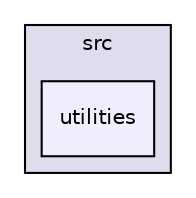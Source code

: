 digraph "utilities" {
  compound=true
  node [ fontsize="10", fontname="Helvetica"];
  edge [ labelfontsize="10", labelfontname="Helvetica"];
  subgraph clusterdir_bfdfd8a3ecca797f1c48a0f523622085 {
    graph [ bgcolor="#ddddee", pencolor="black", label="src" fontname="Helvetica", fontsize="10", URL="dir_bfdfd8a3ecca797f1c48a0f523622085.html"]
  dir_68f122b6867af171d2ff01a724a2acc5 [shape=box, label="utilities", style="filled", fillcolor="#eeeeff", pencolor="black", URL="dir_68f122b6867af171d2ff01a724a2acc5.html"];
  }
}
